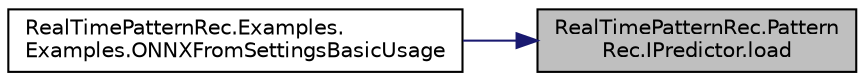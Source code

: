 digraph "RealTimePatternRec.PatternRec.IPredictor.load"
{
 // LATEX_PDF_SIZE
  edge [fontname="Helvetica",fontsize="10",labelfontname="Helvetica",labelfontsize="10"];
  node [fontname="Helvetica",fontsize="10",shape=record];
  rankdir="RL";
  Node1 [label="RealTimePatternRec.Pattern\lRec.IPredictor.load",height=0.2,width=0.4,color="black", fillcolor="grey75", style="filled", fontcolor="black",tooltip="deserializes model from file update model parameter"];
  Node1 -> Node2 [dir="back",color="midnightblue",fontsize="10",style="solid",fontname="Helvetica"];
  Node2 [label="RealTimePatternRec.Examples.\lExamples.ONNXFromSettingsBasicUsage",height=0.2,width=0.4,color="black", fillcolor="white", style="filled",URL="$class_real_time_pattern_rec_1_1_examples_1_1_examples.html#a6e4103788841ceb472299dfbe2eb51d3",tooltip=" "];
}
